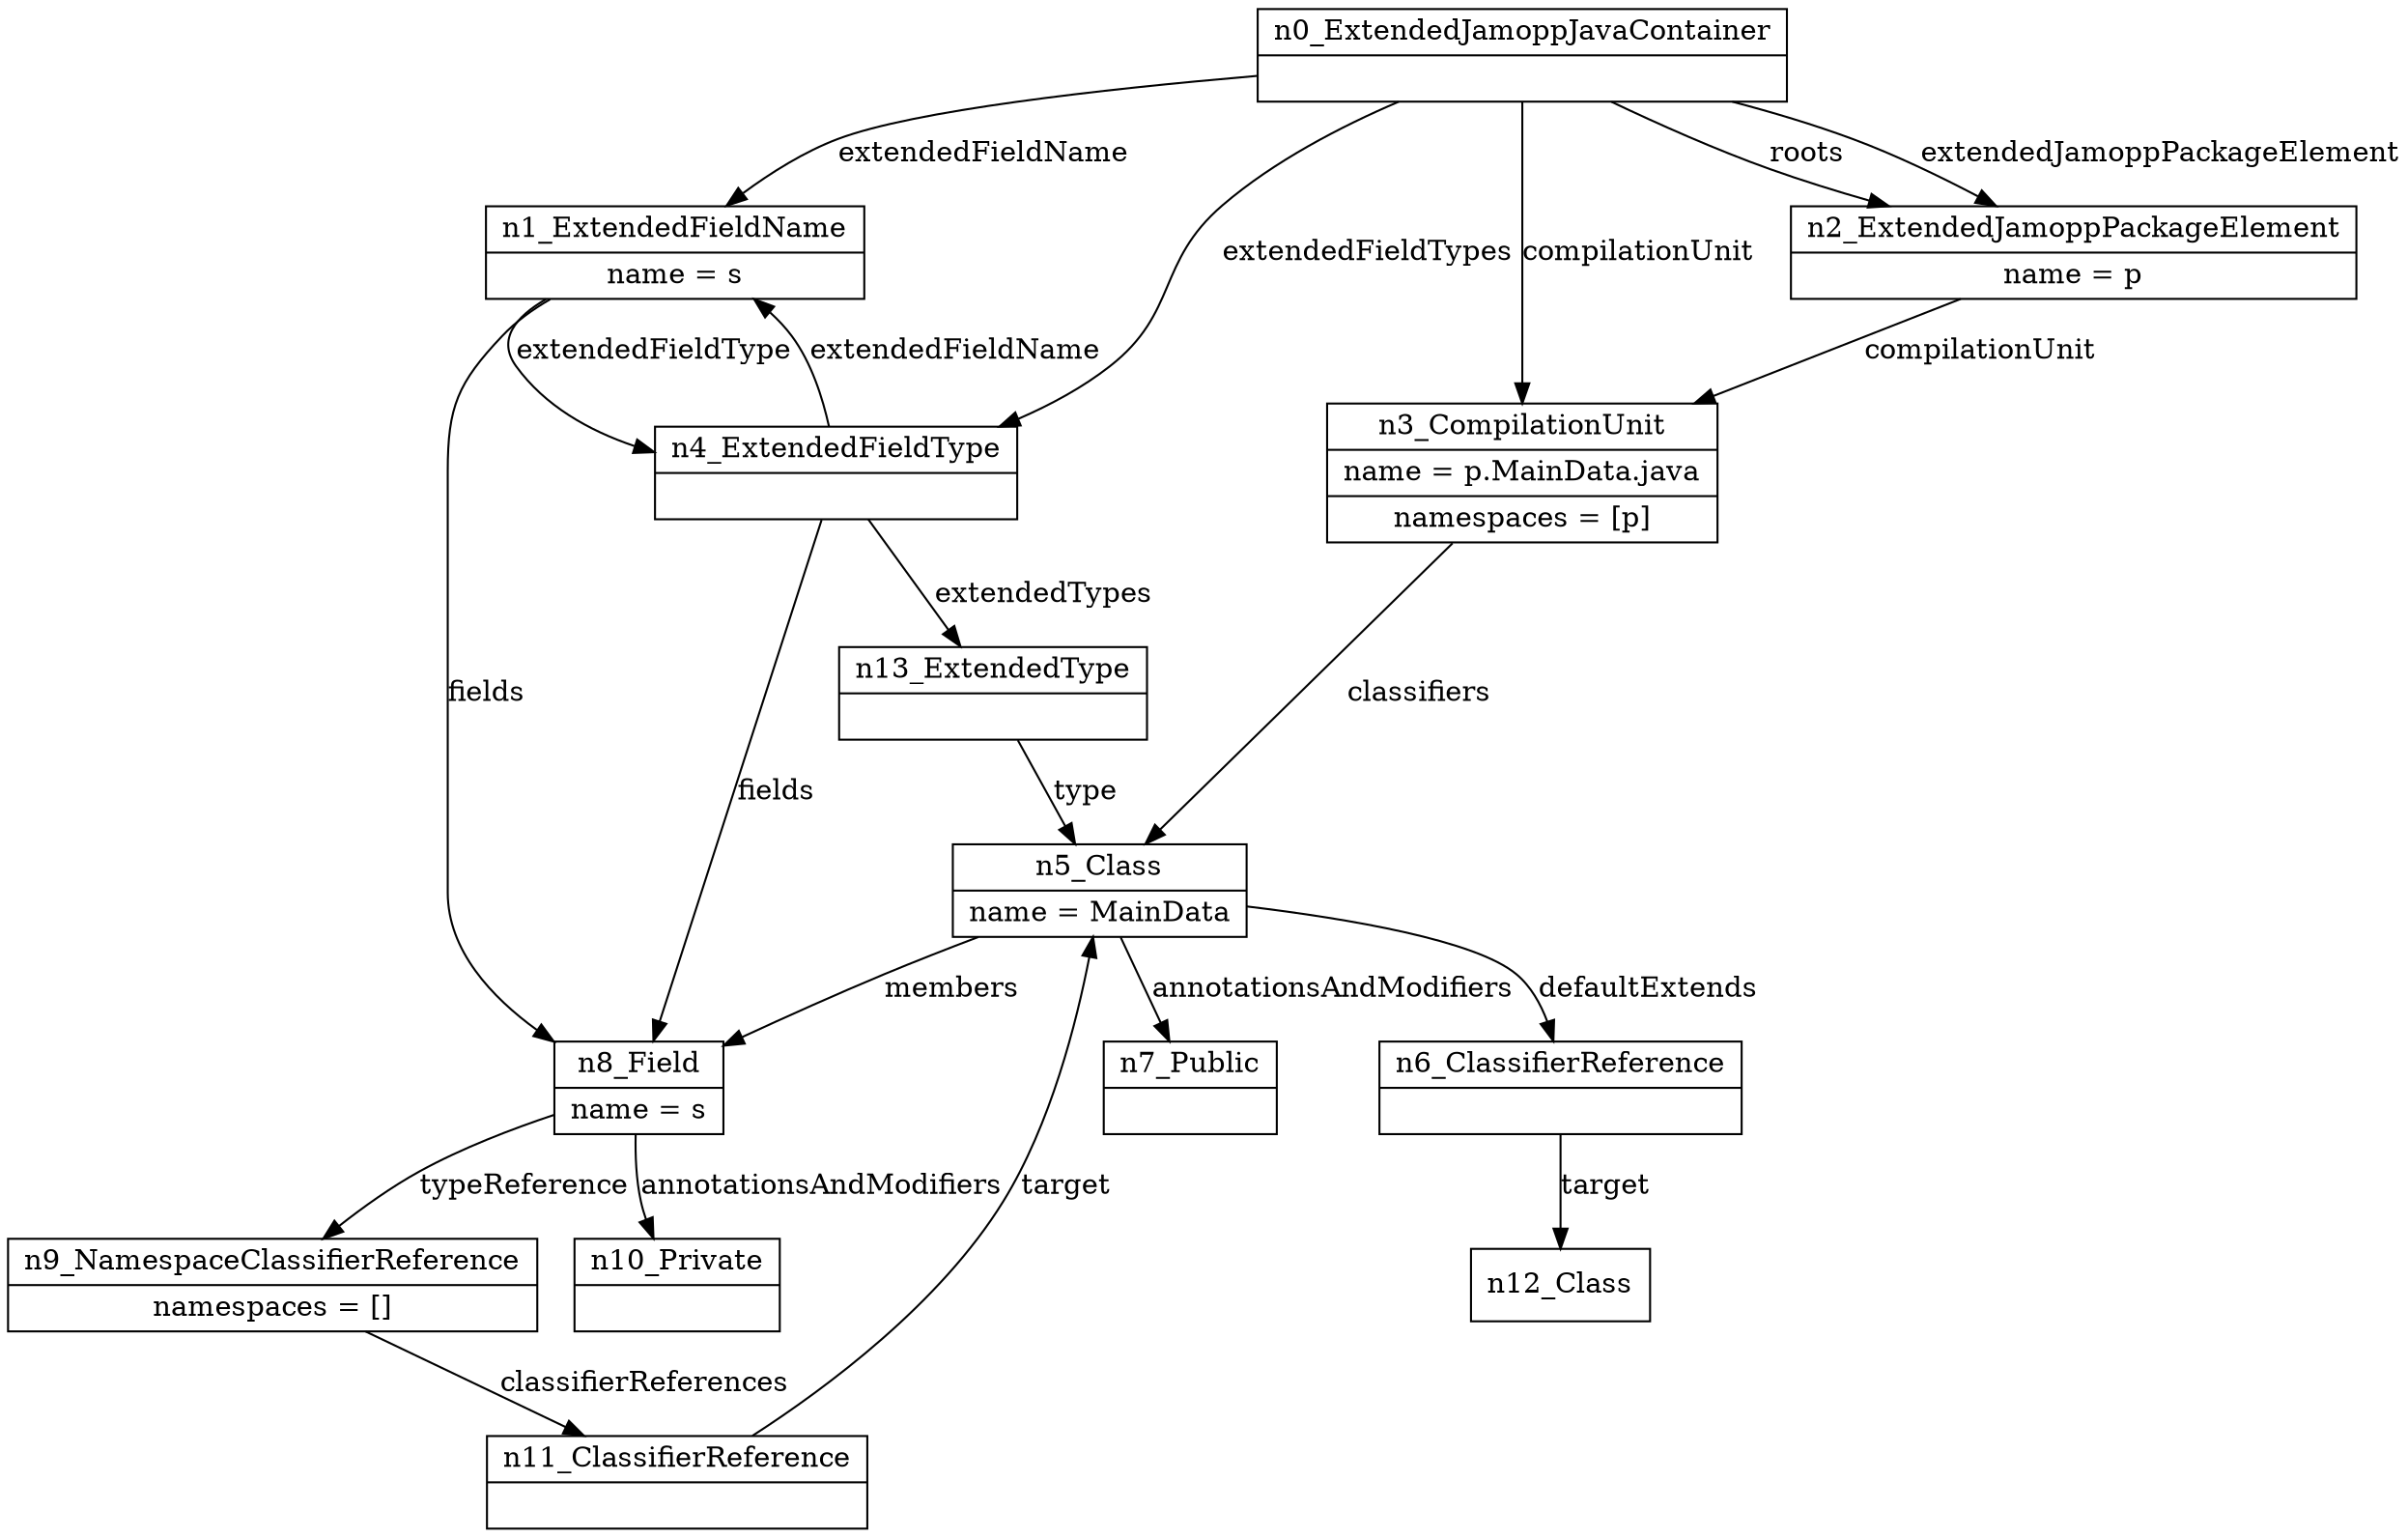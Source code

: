 digraph modelAsDot {
  node [shape=record];
  n0_ExtendedJamoppJavaContainer [label="{n0_ExtendedJamoppJavaContainer | }"];
  n0_ExtendedJamoppJavaContainer -> n3_CompilationUnit [label=compilationUnit];
  n0_ExtendedJamoppJavaContainer -> n1_ExtendedFieldName [label=extendedFieldName];
  n0_ExtendedJamoppJavaContainer -> n4_ExtendedFieldType [label=extendedFieldTypes];
  n0_ExtendedJamoppJavaContainer -> n2_ExtendedJamoppPackageElement [label=extendedJamoppPackageElement];
  n0_ExtendedJamoppJavaContainer -> n2_ExtendedJamoppPackageElement [label=roots];
  n10_Private [label="{n10_Private | }"];

  n11_ClassifierReference [label="{n11_ClassifierReference | }"];
  n11_ClassifierReference -> n5_Class [label=target];
  n13_ExtendedType [label="{n13_ExtendedType | }"];
  n13_ExtendedType -> n5_Class [label=type];
  n1_ExtendedFieldName [label="{n1_ExtendedFieldName | name = s}"];
  n1_ExtendedFieldName -> n4_ExtendedFieldType [label=extendedFieldType];
  n1_ExtendedFieldName -> n8_Field [label=fields];
  n2_ExtendedJamoppPackageElement [label="{n2_ExtendedJamoppPackageElement | name = p}"];
  n2_ExtendedJamoppPackageElement -> n3_CompilationUnit [label=compilationUnit];
  n3_CompilationUnit [label="{n3_CompilationUnit | name = p.MainData.java|namespaces = [p]}"];
  n3_CompilationUnit -> n5_Class [label=classifiers];
  n4_ExtendedFieldType [label="{n4_ExtendedFieldType | }"];
  n4_ExtendedFieldType -> n1_ExtendedFieldName [label=extendedFieldName];
  n4_ExtendedFieldType -> n13_ExtendedType [label=extendedTypes];
  n4_ExtendedFieldType -> n8_Field [label=fields];
  n5_Class [label="{n5_Class | name = MainData}"];
  n5_Class -> n7_Public [label=annotationsAndModifiers];
  n5_Class -> n6_ClassifierReference [label=defaultExtends];
  n5_Class -> n8_Field [label=members];
  n6_ClassifierReference [label="{n6_ClassifierReference | }"];
  n6_ClassifierReference -> n12_Class [label=target];
  n7_Public [label="{n7_Public | }"];

  n8_Field [label="{n8_Field | name = s}"];
  n8_Field -> n10_Private [label=annotationsAndModifiers];
  n8_Field -> n9_NamespaceClassifierReference [label=typeReference];
  n9_NamespaceClassifierReference [label="{n9_NamespaceClassifierReference | namespaces = []}"];
  n9_NamespaceClassifierReference -> n11_ClassifierReference [label=classifierReferences];
}